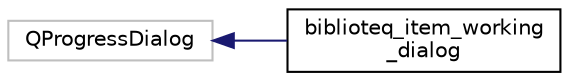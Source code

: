 digraph "Graphical Class Hierarchy"
{
 // LATEX_PDF_SIZE
  edge [fontname="Helvetica",fontsize="10",labelfontname="Helvetica",labelfontsize="10"];
  node [fontname="Helvetica",fontsize="10",shape=record];
  rankdir="LR";
  Node39 [label="QProgressDialog",height=0.2,width=0.4,color="grey75", fillcolor="white", style="filled",tooltip=" "];
  Node39 -> Node0 [dir="back",color="midnightblue",fontsize="10",style="solid",fontname="Helvetica"];
  Node0 [label="biblioteq_item_working\l_dialog",height=0.2,width=0.4,color="black", fillcolor="white", style="filled",URL="$classbiblioteq__item__working__dialog.html",tooltip=" "];
}
